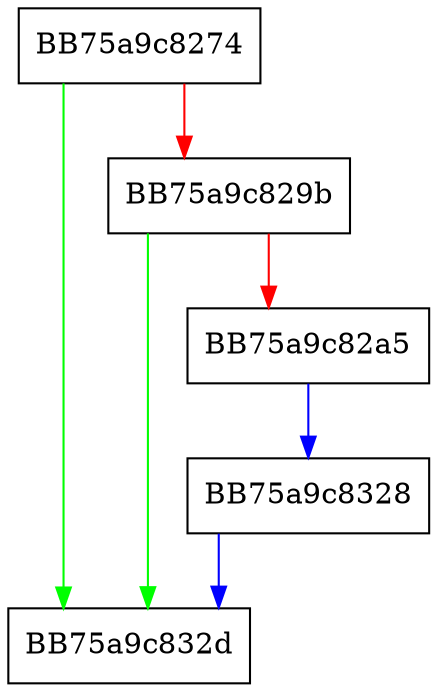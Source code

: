 digraph enumerate_cfi_models {
  node [shape="box"];
  graph [splines=ortho];
  BB75a9c8274 -> BB75a9c832d [color="green"];
  BB75a9c8274 -> BB75a9c829b [color="red"];
  BB75a9c829b -> BB75a9c832d [color="green"];
  BB75a9c829b -> BB75a9c82a5 [color="red"];
  BB75a9c82a5 -> BB75a9c8328 [color="blue"];
  BB75a9c8328 -> BB75a9c832d [color="blue"];
}